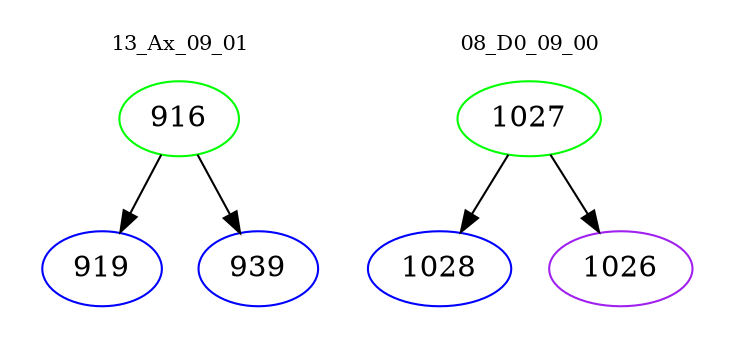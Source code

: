 digraph{
subgraph cluster_0 {
color = white
label = "13_Ax_09_01";
fontsize=10;
T0_916 [label="916", color="green"]
T0_916 -> T0_919 [color="black"]
T0_919 [label="919", color="blue"]
T0_916 -> T0_939 [color="black"]
T0_939 [label="939", color="blue"]
}
subgraph cluster_1 {
color = white
label = "08_D0_09_00";
fontsize=10;
T1_1027 [label="1027", color="green"]
T1_1027 -> T1_1028 [color="black"]
T1_1028 [label="1028", color="blue"]
T1_1027 -> T1_1026 [color="black"]
T1_1026 [label="1026", color="purple"]
}
}
